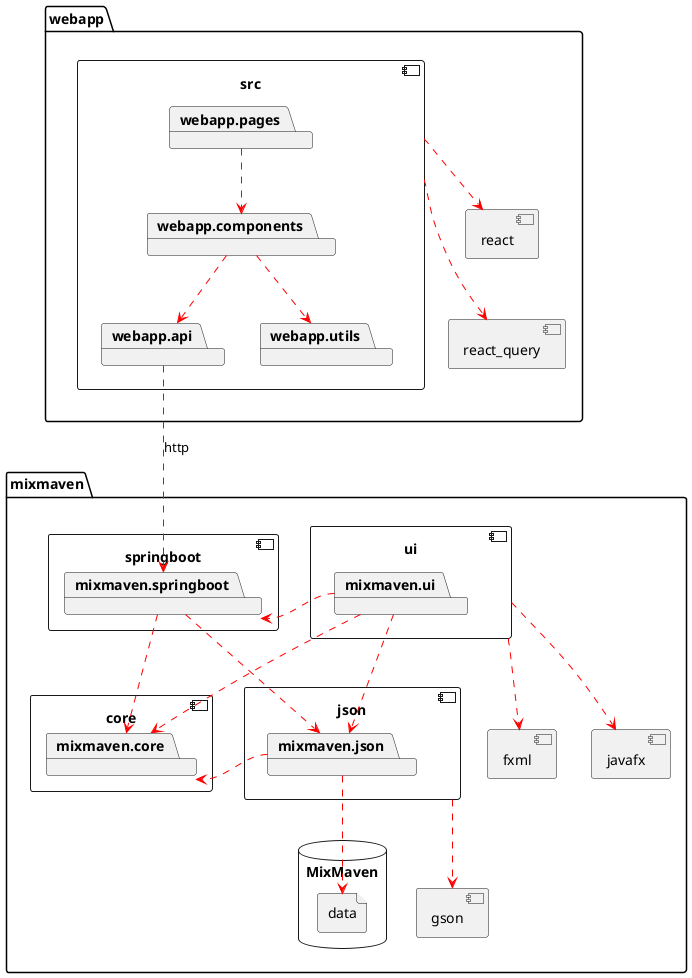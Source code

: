 @startuml package

package mixmaven {

    component core {
        package mixmaven.core
    }

    component json {
        package mixmaven.json
    }

    component ui {
        package mixmaven.ui
    }

    component springboot {
        package mixmaven.springboot
    }

    component javafx 
    component fxml 
    component gson 

    database MixMaven {
        file data
    }

    ui .d.> javafx #red
    ui .d.> fxml #red

    mixmaven.ui .d.> mixmaven.json #red
    mixmaven.ui .d.> mixmaven.core #red
    mixmaven.ui .r.> mixmaven.springboot #red

    mixmaven.springboot ..> mixmaven.json #red
    mixmaven.springboot ..> mixmaven.core #red

    mixmaven.json .r.> mixmaven.core #red
    mixmaven.json .d.> data #red
    json .d.> gson #red
}

package webapp {
    component src {
        package webapp.components
        package webapp.api
        package webapp.pages
        package webapp.utils
    }

    component react_query
    component react

    webapp.pages ..> webapp.components #red
    webapp.components ..> webapp.api #red
    webapp.components ..> webapp.utils #red
    
    src ..> react_query #red
    src ..> react #red

    react -[hidden]-> react_query
}

webapp.api ..> mixmaven.springboot #red : http 

@enduml